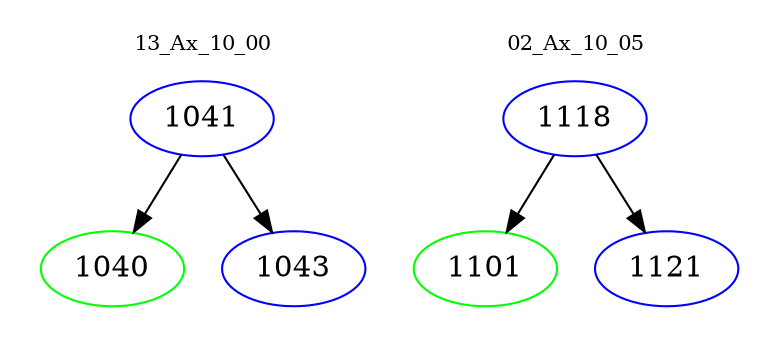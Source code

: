 digraph{
subgraph cluster_0 {
color = white
label = "13_Ax_10_00";
fontsize=10;
T0_1041 [label="1041", color="blue"]
T0_1041 -> T0_1040 [color="black"]
T0_1040 [label="1040", color="green"]
T0_1041 -> T0_1043 [color="black"]
T0_1043 [label="1043", color="blue"]
}
subgraph cluster_1 {
color = white
label = "02_Ax_10_05";
fontsize=10;
T1_1118 [label="1118", color="blue"]
T1_1118 -> T1_1101 [color="black"]
T1_1101 [label="1101", color="green"]
T1_1118 -> T1_1121 [color="black"]
T1_1121 [label="1121", color="blue"]
}
}
